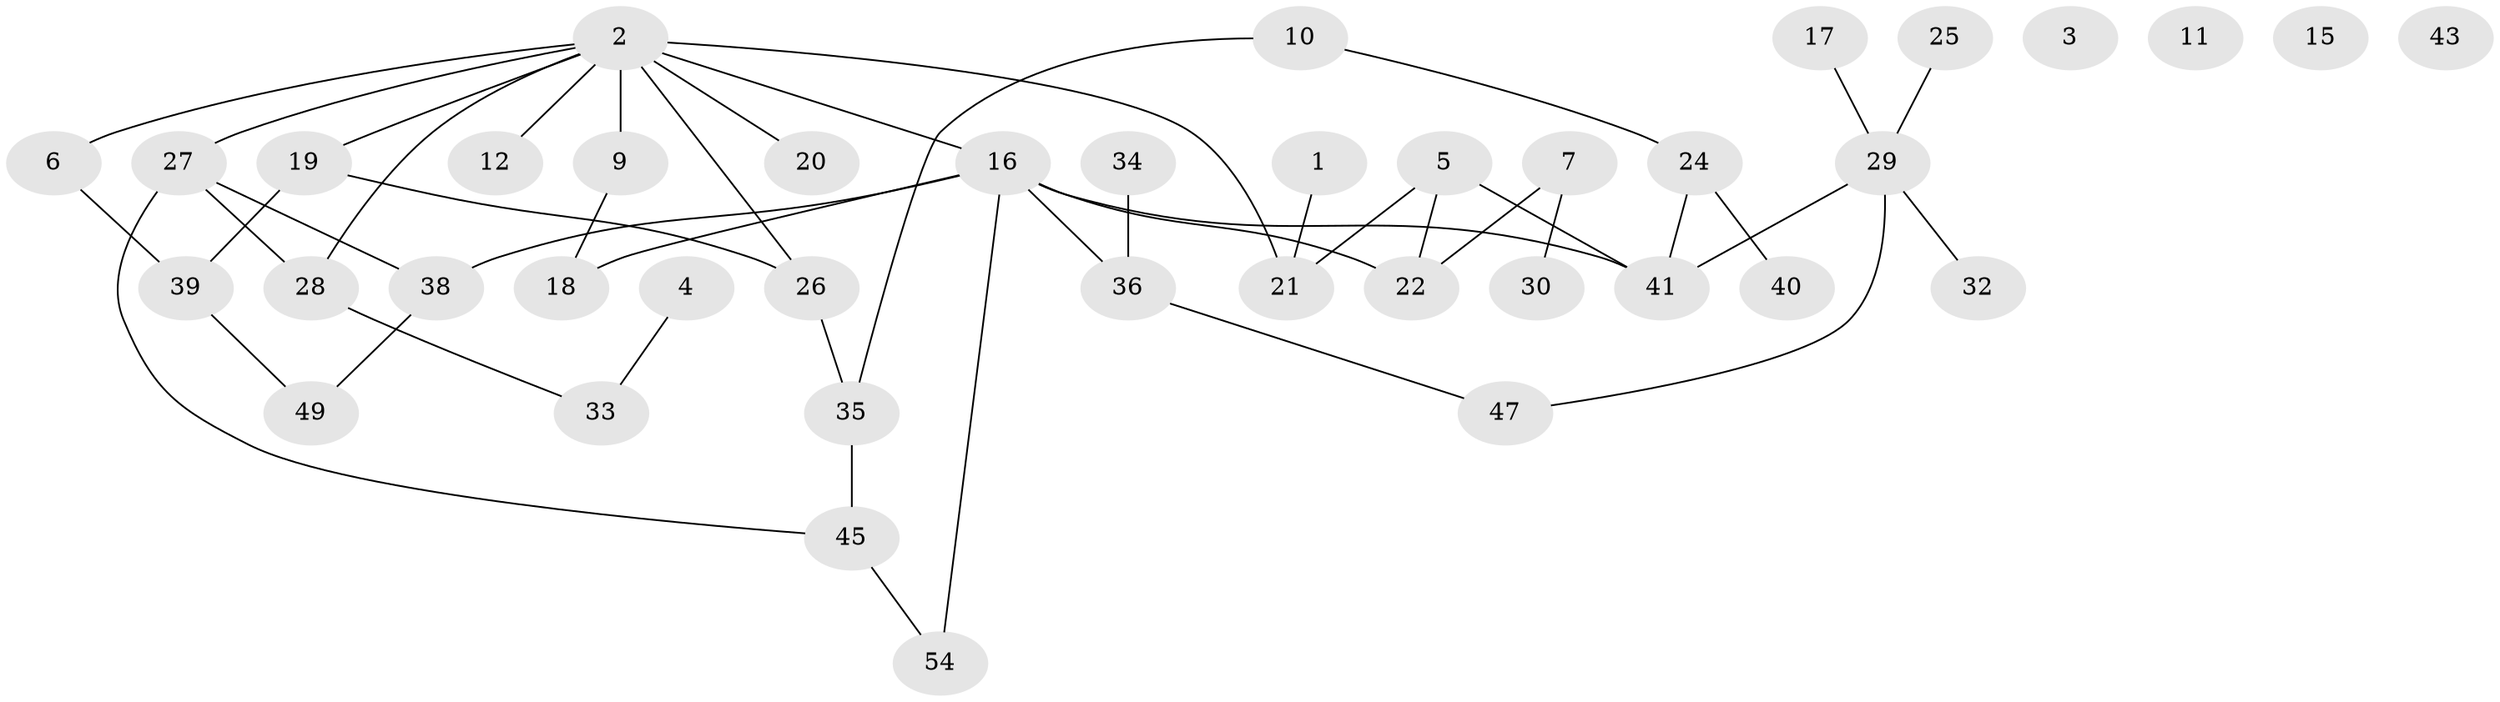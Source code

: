 // original degree distribution, {1: 0.25862068965517243, 5: 0.08620689655172414, 0: 0.06896551724137931, 3: 0.27586206896551724, 2: 0.22413793103448276, 4: 0.06896551724137931, 6: 0.017241379310344827}
// Generated by graph-tools (version 1.1) at 2025/16/03/04/25 18:16:33]
// undirected, 40 vertices, 47 edges
graph export_dot {
graph [start="1"]
  node [color=gray90,style=filled];
  1;
  2 [super="+55+53+50+13"];
  3;
  4;
  5;
  6 [super="+8"];
  7;
  9;
  10 [super="+42+14"];
  11;
  12;
  15;
  16 [super="+44"];
  17;
  18;
  19 [super="+23"];
  20;
  21 [super="+31"];
  22;
  24 [super="+51"];
  25;
  26;
  27 [super="+48"];
  28;
  29;
  30;
  32;
  33;
  34;
  35 [super="+46"];
  36;
  38;
  39;
  40;
  41;
  43;
  45;
  47;
  49 [super="+52"];
  54;
  1 -- 21;
  2 -- 19 [weight=2];
  2 -- 9 [weight=2];
  2 -- 12;
  2 -- 21;
  2 -- 20;
  2 -- 6;
  2 -- 26;
  2 -- 28;
  2 -- 16 [weight=2];
  2 -- 27;
  4 -- 33;
  5 -- 22;
  5 -- 41;
  5 -- 21;
  6 -- 39;
  7 -- 22;
  7 -- 30;
  9 -- 18;
  10 -- 24;
  10 -- 35;
  16 -- 38;
  16 -- 41;
  16 -- 54;
  16 -- 18;
  16 -- 36;
  16 -- 22;
  17 -- 29;
  19 -- 26;
  19 -- 39;
  24 -- 40;
  24 -- 41;
  25 -- 29;
  26 -- 35;
  27 -- 45;
  27 -- 28;
  27 -- 38;
  28 -- 33;
  29 -- 32;
  29 -- 41;
  29 -- 47;
  34 -- 36;
  35 -- 45;
  36 -- 47;
  38 -- 49;
  39 -- 49;
  45 -- 54;
}
